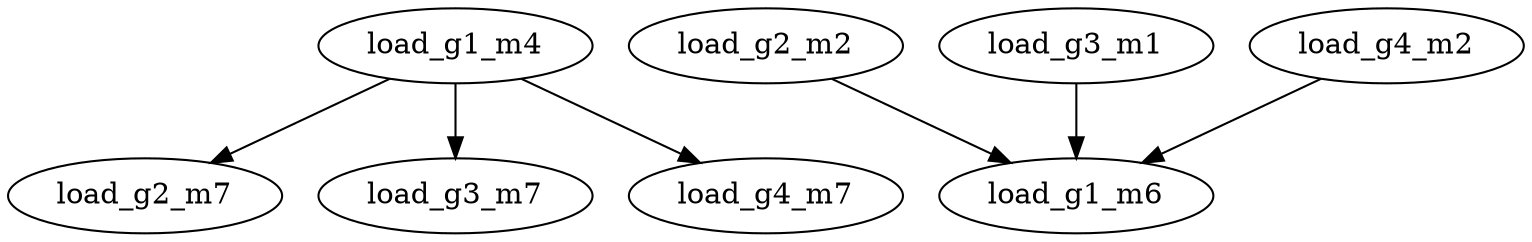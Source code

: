 digraph G {
load_g1_m4 -> load_g2_m7;load_g1_m4 -> load_g3_m7;load_g1_m4 -> load_g4_m7;load_g2_m2 -> load_g1_m6;load_g3_m1 -> load_g1_m6;load_g4_m2 -> load_g1_m6;}